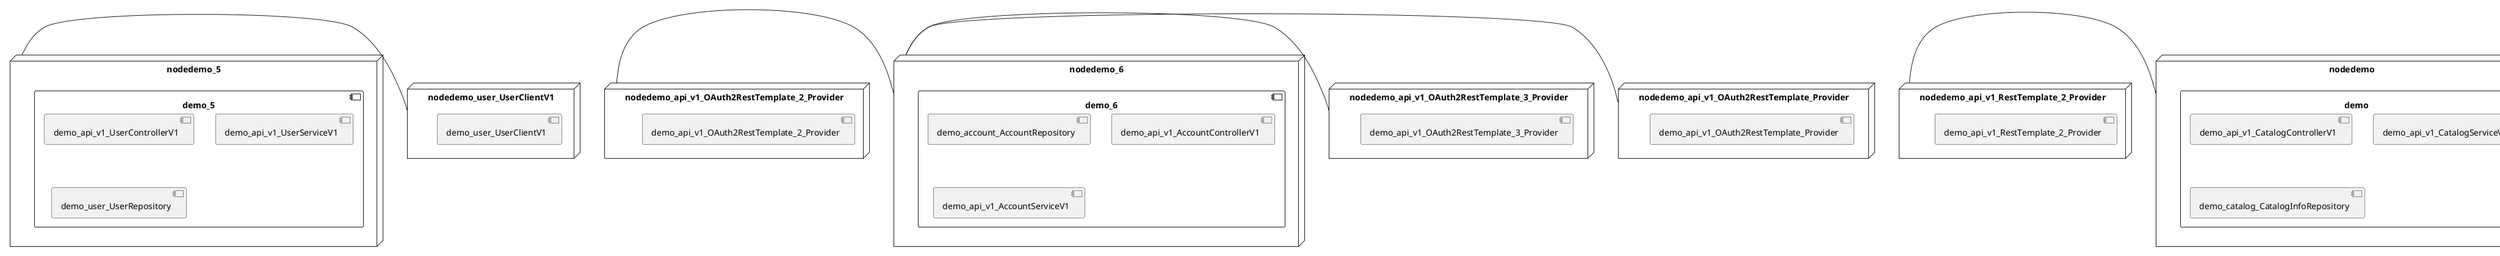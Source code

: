 @startuml
skinparam fixCircleLabelOverlapping true
skinparam componentStyle uml2
node nodedemo {
component demo {
[demo_api_v1_CatalogControllerV1] [[kbastani-spring-cloud-event-sourcing-example.system#_Y044hgtOEe-iHL8FheTvug]]
[demo_api_v1_CatalogServiceV1] [[kbastani-spring-cloud-event-sourcing-example.system#_Y044hgtOEe-iHL8FheTvug]]
[demo_catalog_CatalogInfoRepository] [[kbastani-spring-cloud-event-sourcing-example.system#_Y044hgtOEe-iHL8FheTvug]]
}
}
node nodedemo_2 {
component demo_2 {
[demo_api_v1_OrderControllerV1] [[kbastani-spring-cloud-event-sourcing-example.system#_Y044hgtOEe-iHL8FheTvug]]
[demo_api_v1_OrderServiceV1] [[kbastani-spring-cloud-event-sourcing-example.system#_Y044hgtOEe-iHL8FheTvug]]
[demo_config_DatabaseInitializer] [[kbastani-spring-cloud-event-sourcing-example.system#_Y044hgtOEe-iHL8FheTvug]]
[demo_invoice_InvoiceRepository] [[kbastani-spring-cloud-event-sourcing-example.system#_Y044hgtOEe-iHL8FheTvug]]
[demo_order_OrderEventRepository] [[kbastani-spring-cloud-event-sourcing-example.system#_Y044hgtOEe-iHL8FheTvug]]
[demo_order_OrderRepository] [[kbastani-spring-cloud-event-sourcing-example.system#_Y044hgtOEe-iHL8FheTvug]]
}
}
node nodedemo_3 {
component demo_3 {
[demo_UserController] [[kbastani-spring-cloud-event-sourcing-example.system#_Y044hgtOEe-iHL8FheTvug]]
[demo_UserRepository] [[kbastani-spring-cloud-event-sourcing-example.system#_Y044hgtOEe-iHL8FheTvug]]
[demo_UserService] [[kbastani-spring-cloud-event-sourcing-example.system#_Y044hgtOEe-iHL8FheTvug]]
[demo_login_UserController] [[kbastani-spring-cloud-event-sourcing-example.system#_Y044hgtOEe-iHL8FheTvug]]
}
}
node nodedemo_4 {
component demo_4 {
[DatabaseInitializer] [[kbastani-spring-cloud-event-sourcing-example.system#_Y044hgtOEe-iHL8FheTvug]]
}
}
node nodedemo_5 {
component demo_5 {
[demo_api_v1_UserControllerV1] [[kbastani-spring-cloud-event-sourcing-example.system#_Y044hgtOEe-iHL8FheTvug]]
[demo_api_v1_UserServiceV1] [[kbastani-spring-cloud-event-sourcing-example.system#_Y044hgtOEe-iHL8FheTvug]]
[demo_user_UserRepository] [[kbastani-spring-cloud-event-sourcing-example.system#_Y044hgtOEe-iHL8FheTvug]]
}
}
node nodedemo_6 {
component demo_6 {
[demo_account_AccountRepository] [[kbastani-spring-cloud-event-sourcing-example.system#_Y044hgtOEe-iHL8FheTvug]]
[demo_api_v1_AccountControllerV1] [[kbastani-spring-cloud-event-sourcing-example.system#_Y044hgtOEe-iHL8FheTvug]]
[demo_api_v1_AccountServiceV1] [[kbastani-spring-cloud-event-sourcing-example.system#_Y044hgtOEe-iHL8FheTvug]]
}
}
node nodedemo_7 {
component demo_7 {
[demo_api_v1_ShoppingCartControllerV1] [[kbastani-spring-cloud-event-sourcing-example.system#_Y044hgtOEe-iHL8FheTvug]]
[demo_api_v1_ShoppingCartServiceV1] [[kbastani-spring-cloud-event-sourcing-example.system#_Y044hgtOEe-iHL8FheTvug]]
[demo_cart_CartEventRepository] [[kbastani-spring-cloud-event-sourcing-example.system#_Y044hgtOEe-iHL8FheTvug]]
}
}
node nodedemo_v1 {
component demo_v1 {
[demo_v1_InventoryControllerV1] [[kbastani-spring-cloud-event-sourcing-example.system#_Y044hgtOEe-iHL8FheTvug]]
[demo_v1_InventoryServiceV1] [[kbastani-spring-cloud-event-sourcing-example.system#_Y044hgtOEe-iHL8FheTvug]]
}
}
node nodedemo_api_v1_OAuth2RestTemplate_2_Provider {
[demo_api_v1_OAuth2RestTemplate_2_Provider] [[kbastani-spring-cloud-event-sourcing-example.system#_Y044hgtOEe-iHL8FheTvug]]
}
node nodedemo_api_v1_OAuth2RestTemplate_3_Provider {
[demo_api_v1_OAuth2RestTemplate_3_Provider] [[kbastani-spring-cloud-event-sourcing-example.system#_Y044hgtOEe-iHL8FheTvug]]
}
node nodedemo_api_v1_OAuth2RestTemplate_Provider {
[demo_api_v1_OAuth2RestTemplate_Provider] [[kbastani-spring-cloud-event-sourcing-example.system#_Y044hgtOEe-iHL8FheTvug]]
}
node nodedemo_api_v1_RestTemplate_2_Provider {
[demo_api_v1_RestTemplate_2_Provider] [[kbastani-spring-cloud-event-sourcing-example.system#_Y044hgtOEe-iHL8FheTvug]]
}
node nodedemo_api_v1_RestTemplate_Provider {
[demo_api_v1_RestTemplate_Provider] [[kbastani-spring-cloud-event-sourcing-example.system#_Y044hgtOEe-iHL8FheTvug]]
}
node nodedemo_inventory_InventoryRepository_Provider {
[demo_inventory_InventoryRepository_Provider] [[kbastani-spring-cloud-event-sourcing-example.system#_Y044hgtOEe-iHL8FheTvug]]
}
node nodedemo_login_AuthenticationManager_Provider {
[demo_login_AuthenticationManager_Provider] [[kbastani-spring-cloud-event-sourcing-example.system#_Y044hgtOEe-iHL8FheTvug]]
}
node nodedemo_login_ClientDetailsService_Provider {
[demo_login_ClientDetailsService_Provider] [[kbastani-spring-cloud-event-sourcing-example.system#_Y044hgtOEe-iHL8FheTvug]]
}
node nodedemo_login_HttpSessionSecurityContextRepository_Provider {
[demo_login_HttpSessionSecurityContextRepository_Provider] [[kbastani-spring-cloud-event-sourcing-example.system#_Y044hgtOEe-iHL8FheTvug]]
}
node nodedemo_login_LoginController {
[demo_login_LoginController] [[kbastani-spring-cloud-event-sourcing-example.system#_Y044hgtOEe-iHL8FheTvug]]
}
node nodedemo_product_ProductRepository_Provider {
[demo_product_ProductRepository_Provider] [[kbastani-spring-cloud-event-sourcing-example.system#_Y044hgtOEe-iHL8FheTvug]]
}
node nodedemo_user_UserClientV1 {
[demo_user_UserClientV1] [[kbastani-spring-cloud-event-sourcing-example.system#_Y044hgtOEe-iHL8FheTvug]]
}
node nodedemo_v1_Session_Provider {
[demo_v1_Session_Provider] [[kbastani-spring-cloud-event-sourcing-example.system#_Y044hgtOEe-iHL8FheTvug]]
}
[nodedemo_5] - [nodedemo_user_UserClientV1]
[nodedemo_api_v1_OAuth2RestTemplate_2_Provider] - [nodedemo_6]
[nodedemo_api_v1_OAuth2RestTemplate_3_Provider] - [nodedemo_6]
[nodedemo_api_v1_OAuth2RestTemplate_Provider] - [nodedemo_6]
[nodedemo_api_v1_RestTemplate_2_Provider] - [nodedemo]
[nodedemo_api_v1_RestTemplate_Provider] - [nodedemo_7]
[nodedemo_inventory_InventoryRepository_Provider] - [nodedemo_v1]
[nodedemo_login_AuthenticationManager_Provider] - [nodedemo_login_LoginController]
[nodedemo_login_ClientDetailsService_Provider] - [nodedemo_login_LoginController]
[nodedemo_login_HttpSessionSecurityContextRepository_Provider] - [nodedemo_login_LoginController]
[nodedemo_product_ProductRepository_Provider] - [nodedemo_v1]
[nodedemo_v1_Session_Provider] - [nodedemo_v1]

@enduml
